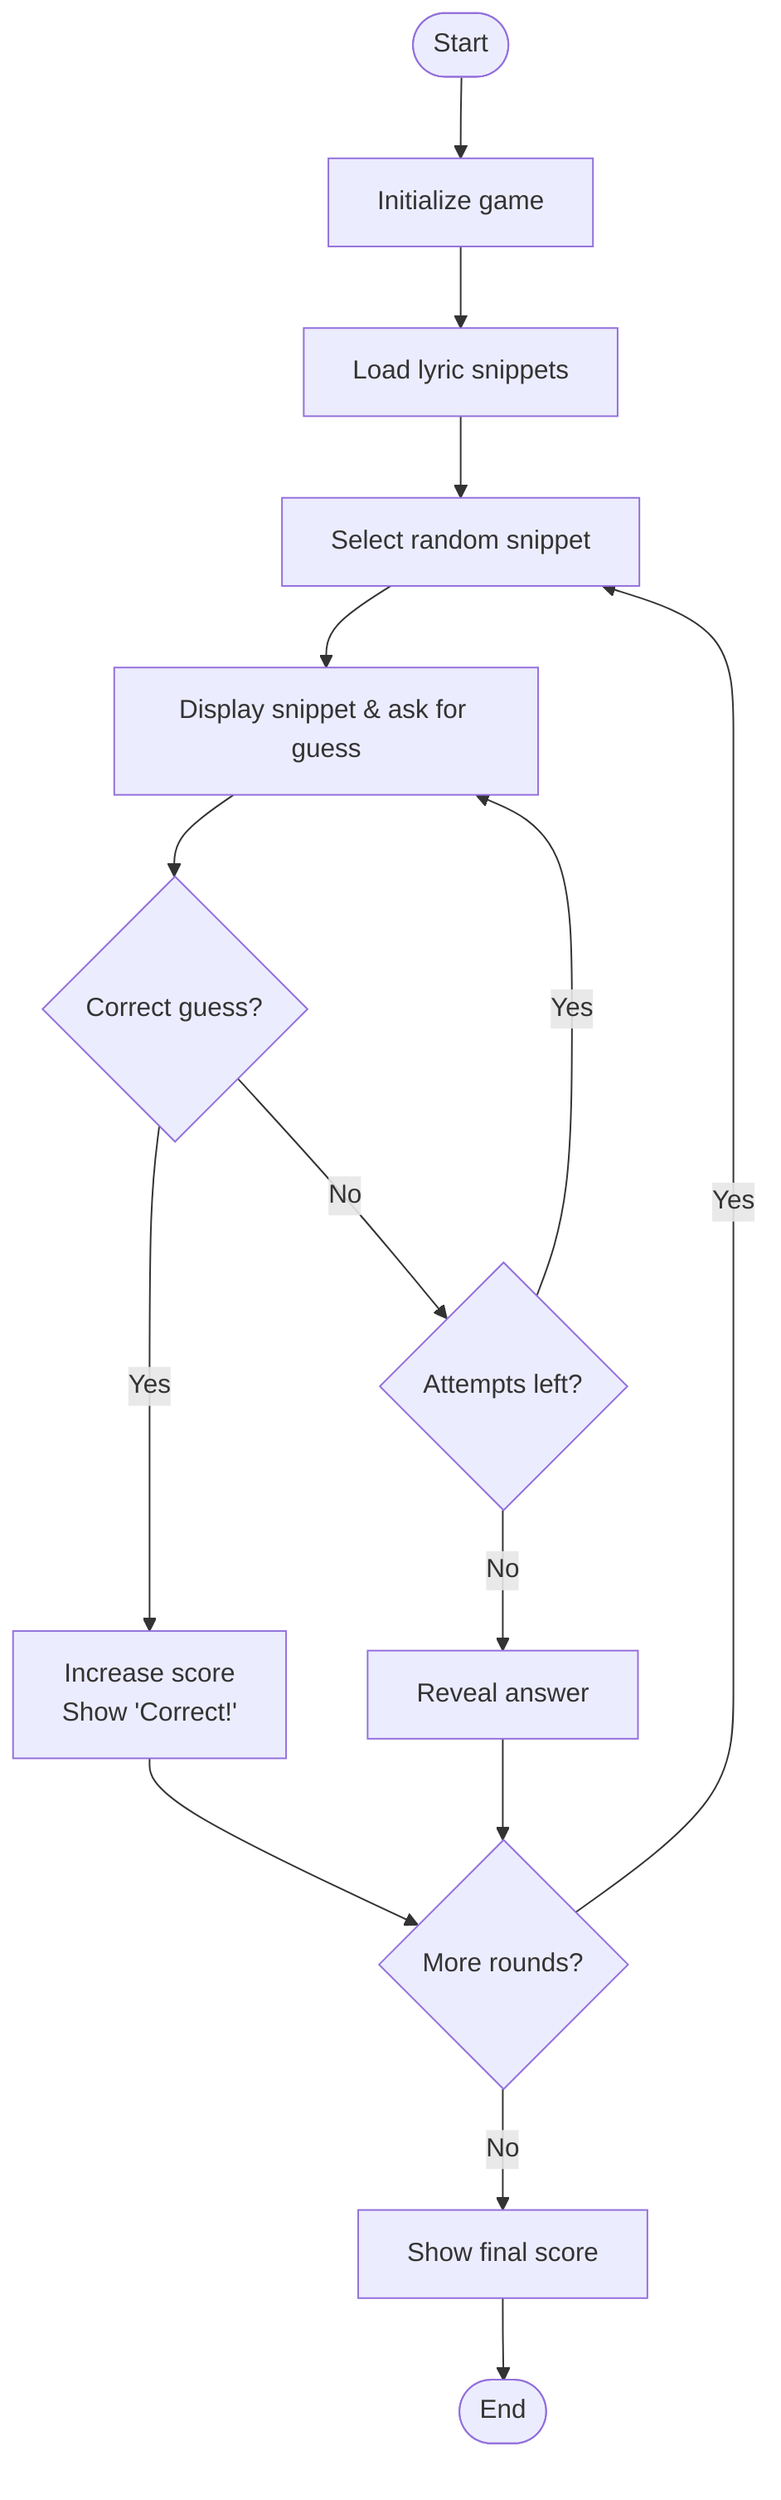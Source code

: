 flowchart TD
  A([Start]) --> B[Initialize game]
  B --> C[Load lyric snippets]
  C --> D[Select random snippet]
  D --> E[Display snippet & ask for guess]

  E --> F{Correct guess?}
  F -- Yes --> G[Increase score<br/>Show 'Correct!']
  F -- No --> H{Attempts left?}
  H -- Yes --> E
  H -- No --> I[Reveal answer]

  G --> J{More rounds?}
  I --> J

  J -- Yes --> D
  J -- No --> K[Show final score]

  K --> Z([End])